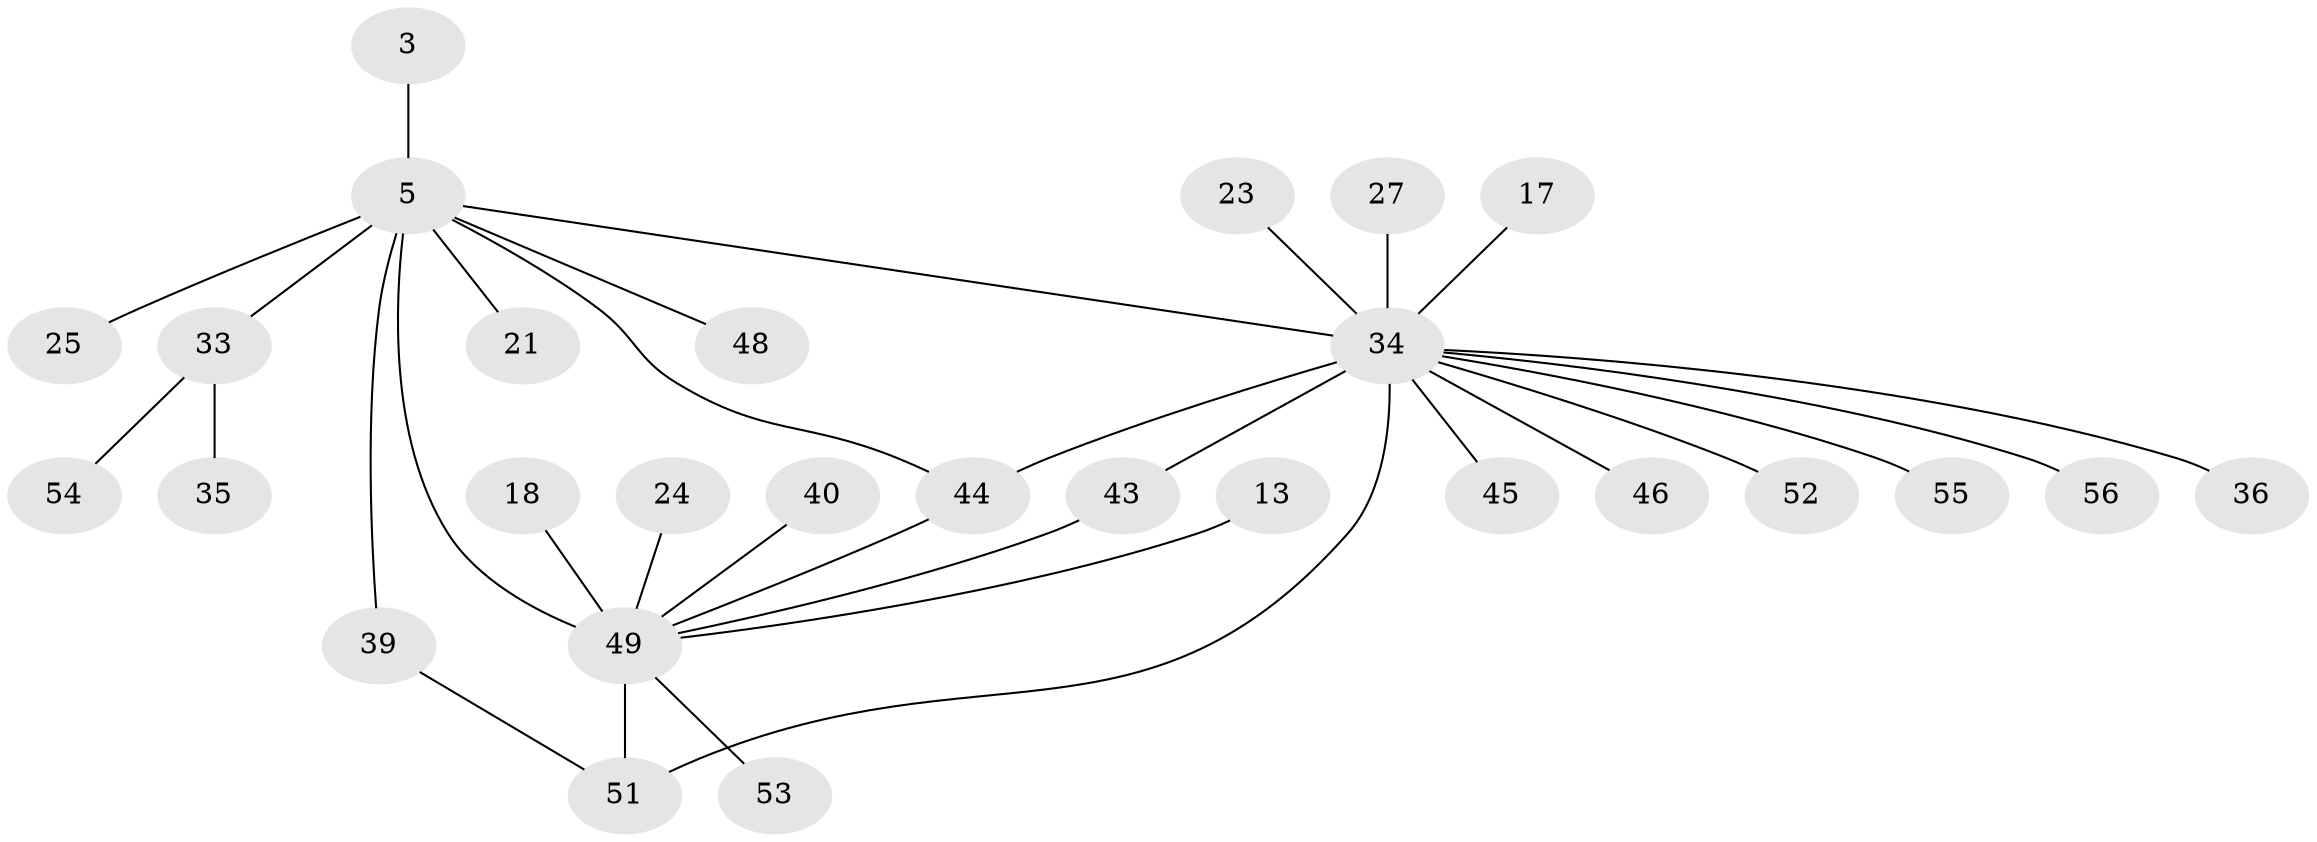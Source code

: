 // original degree distribution, {14: 0.017857142857142856, 12: 0.03571428571428571, 2: 0.32142857142857145, 3: 0.10714285714285714, 10: 0.017857142857142856, 5: 0.05357142857142857, 1: 0.375, 6: 0.017857142857142856, 4: 0.05357142857142857}
// Generated by graph-tools (version 1.1) at 2025/48/03/09/25 04:48:22]
// undirected, 28 vertices, 32 edges
graph export_dot {
graph [start="1"]
  node [color=gray90,style=filled];
  3;
  5 [super="+2"];
  13;
  17 [super="+9"];
  18;
  21;
  23;
  24;
  25;
  27;
  33 [super="+6"];
  34 [super="+7+11+14+32"];
  35;
  36;
  39;
  40;
  43 [super="+4+28"];
  44 [super="+42+22"];
  45;
  46;
  48;
  49 [super="+19+31+47"];
  51 [super="+50"];
  52;
  53;
  54 [super="+30"];
  55 [super="+26"];
  56;
  3 -- 5 [weight=2];
  5 -- 25;
  5 -- 48;
  5 -- 33 [weight=3];
  5 -- 39;
  5 -- 21;
  5 -- 49 [weight=6];
  5 -- 34 [weight=3];
  5 -- 44 [weight=2];
  13 -- 49;
  17 -- 34;
  18 -- 49;
  23 -- 34;
  24 -- 49;
  27 -- 34;
  33 -- 35;
  33 -- 54;
  34 -- 51 [weight=2];
  34 -- 52 [weight=2];
  34 -- 55;
  34 -- 36;
  34 -- 43 [weight=2];
  34 -- 44 [weight=2];
  34 -- 45;
  34 -- 46;
  34 -- 56;
  39 -- 51;
  40 -- 49;
  43 -- 49 [weight=2];
  44 -- 49;
  49 -- 51 [weight=2];
  49 -- 53;
}

